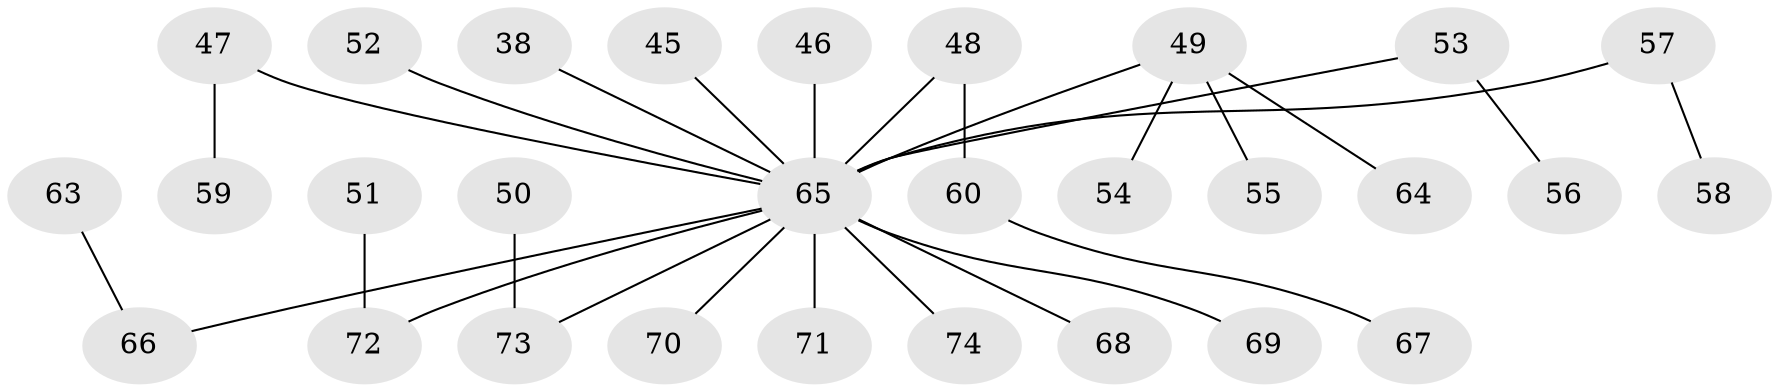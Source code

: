 // original degree distribution, {3: 0.14864864864864866, 4: 0.05405405405405406, 2: 0.28378378378378377, 6: 0.013513513513513514, 5: 0.04054054054054054, 1: 0.4594594594594595}
// Generated by graph-tools (version 1.1) at 2025/56/03/04/25 21:56:23]
// undirected, 29 vertices, 28 edges
graph export_dot {
graph [start="1"]
  node [color=gray90,style=filled];
  38;
  45;
  46;
  47;
  48 [super="+42"];
  49 [super="+20+23+28+39+32"];
  50;
  51;
  52;
  53;
  54;
  55;
  56;
  57;
  58;
  59;
  60;
  63;
  64 [super="+27+37"];
  65 [super="+5+14+22+40+36+30+31+33+41+43+62+25+26"];
  66 [super="+61"];
  67;
  68;
  69;
  70;
  71;
  72 [super="+6+34"];
  73 [super="+35"];
  74;
  38 -- 65;
  45 -- 65;
  46 -- 65;
  47 -- 59;
  47 -- 65;
  48 -- 65;
  48 -- 60;
  49 -- 54;
  49 -- 64;
  49 -- 55;
  49 -- 65;
  50 -- 73;
  51 -- 72;
  52 -- 65;
  53 -- 56;
  53 -- 65;
  57 -- 58;
  57 -- 65;
  60 -- 67;
  63 -- 66;
  65 -- 72;
  65 -- 71;
  65 -- 69;
  65 -- 74;
  65 -- 68;
  65 -- 70;
  65 -- 73;
  65 -- 66;
}
